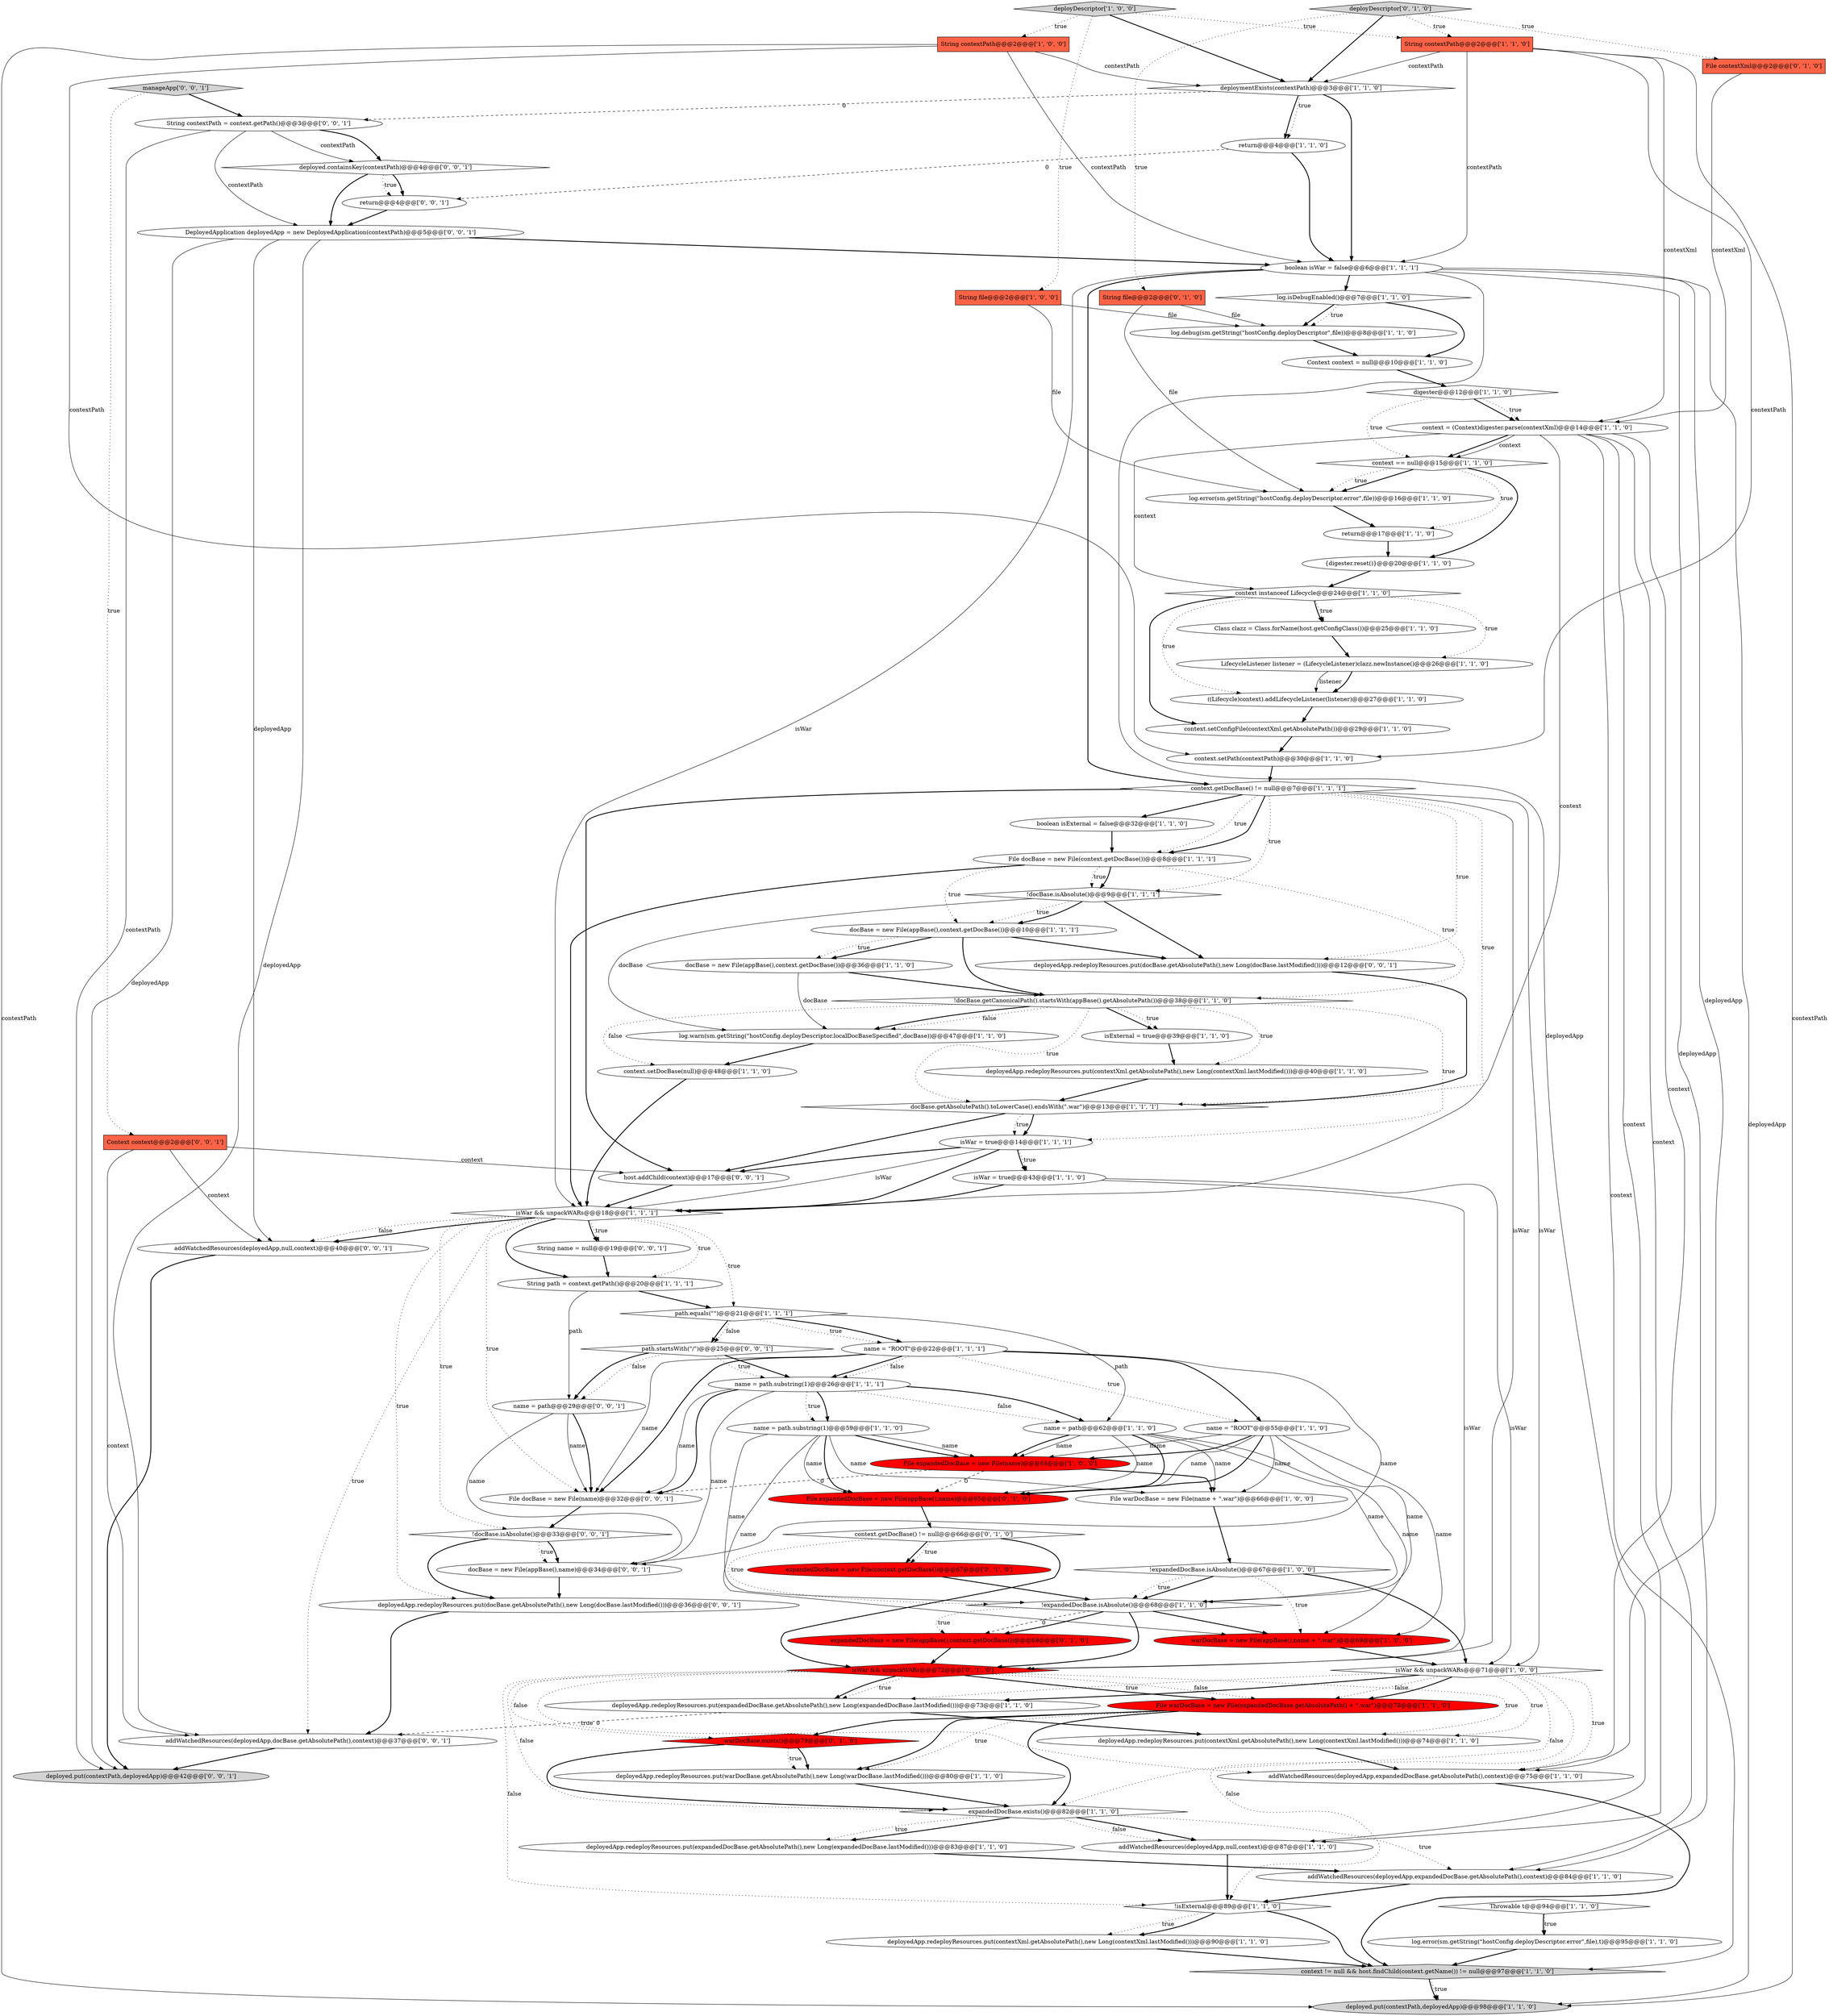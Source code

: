 digraph {
29 [style = filled, label = "context instanceof Lifecycle@@@24@@@['1', '1', '0']", fillcolor = white, shape = diamond image = "AAA0AAABBB1BBB"];
52 [style = filled, label = "!docBase.getCanonicalPath().startsWith(appBase().getAbsolutePath())@@@38@@@['1', '1', '0']", fillcolor = white, shape = diamond image = "AAA0AAABBB1BBB"];
73 [style = filled, label = "expandedDocBase = new File(appBase(),context.getDocBase())@@@69@@@['0', '1', '0']", fillcolor = red, shape = ellipse image = "AAA1AAABBB2BBB"];
25 [style = filled, label = "log.debug(sm.getString(\"hostConfig.deployDescriptor\",file))@@@8@@@['1', '1', '0']", fillcolor = white, shape = ellipse image = "AAA0AAABBB1BBB"];
82 [style = filled, label = "manageApp['0', '0', '1']", fillcolor = lightgray, shape = diamond image = "AAA0AAABBB3BBB"];
10 [style = filled, label = "Context context = null@@@10@@@['1', '1', '0']", fillcolor = white, shape = ellipse image = "AAA0AAABBB1BBB"];
49 [style = filled, label = "((Lifecycle)context).addLifecycleListener(listener)@@@27@@@['1', '1', '0']", fillcolor = white, shape = ellipse image = "AAA0AAABBB1BBB"];
84 [style = filled, label = "!docBase.isAbsolute()@@@33@@@['0', '0', '1']", fillcolor = white, shape = diamond image = "AAA0AAABBB3BBB"];
7 [style = filled, label = "deployedApp.redeployResources.put(contextXml.getAbsolutePath(),new Long(contextXml.lastModified()))@@@40@@@['1', '1', '0']", fillcolor = white, shape = ellipse image = "AAA0AAABBB1BBB"];
87 [style = filled, label = "docBase = new File(appBase(),name)@@@34@@@['0', '0', '1']", fillcolor = white, shape = ellipse image = "AAA0AAABBB3BBB"];
20 [style = filled, label = "deployedApp.redeployResources.put(warDocBase.getAbsolutePath(),new Long(warDocBase.lastModified()))@@@80@@@['1', '1', '0']", fillcolor = white, shape = ellipse image = "AAA0AAABBB1BBB"];
18 [style = filled, label = "Class clazz = Class.forName(host.getConfigClass())@@@25@@@['1', '1', '0']", fillcolor = white, shape = ellipse image = "AAA0AAABBB1BBB"];
56 [style = filled, label = "String contextPath@@@2@@@['1', '1', '0']", fillcolor = tomato, shape = box image = "AAA0AAABBB1BBB"];
64 [style = filled, label = "deployedApp.redeployResources.put(expandedDocBase.getAbsolutePath(),new Long(expandedDocBase.lastModified()))@@@73@@@['1', '1', '0']", fillcolor = white, shape = ellipse image = "AAA0AAABBB1BBB"];
6 [style = filled, label = "String file@@@2@@@['1', '0', '0']", fillcolor = tomato, shape = box image = "AAA0AAABBB1BBB"];
77 [style = filled, label = "DeployedApplication deployedApp = new DeployedApplication(contextPath)@@@5@@@['0', '0', '1']", fillcolor = white, shape = ellipse image = "AAA0AAABBB3BBB"];
44 [style = filled, label = "boolean isExternal = false@@@32@@@['1', '1', '0']", fillcolor = white, shape = ellipse image = "AAA0AAABBB1BBB"];
28 [style = filled, label = "deploymentExists(contextPath)@@@3@@@['1', '1', '0']", fillcolor = white, shape = diamond image = "AAA0AAABBB1BBB"];
76 [style = filled, label = "path.startsWith(\"/\")@@@25@@@['0', '0', '1']", fillcolor = white, shape = diamond image = "AAA0AAABBB3BBB"];
23 [style = filled, label = "!docBase.isAbsolute()@@@9@@@['1', '1', '1']", fillcolor = white, shape = diamond image = "AAA0AAABBB1BBB"];
22 [style = filled, label = "isWar && unpackWARs@@@18@@@['1', '1', '1']", fillcolor = white, shape = diamond image = "AAA0AAABBB1BBB"];
27 [style = filled, label = "Throwable t@@@94@@@['1', '1', '0']", fillcolor = white, shape = diamond image = "AAA0AAABBB1BBB"];
31 [style = filled, label = "File warDocBase = new File(expandedDocBase.getAbsolutePath() + \".war\")@@@78@@@['1', '1', '0']", fillcolor = red, shape = ellipse image = "AAA1AAABBB1BBB"];
88 [style = filled, label = "File docBase = new File(name)@@@32@@@['0', '0', '1']", fillcolor = white, shape = ellipse image = "AAA0AAABBB3BBB"];
54 [style = filled, label = "log.isDebugEnabled()@@@7@@@['1', '1', '0']", fillcolor = white, shape = diamond image = "AAA0AAABBB1BBB"];
13 [style = filled, label = "context.setPath(contextPath)@@@30@@@['1', '1', '0']", fillcolor = white, shape = ellipse image = "AAA0AAABBB1BBB"];
43 [style = filled, label = "addWatchedResources(deployedApp,expandedDocBase.getAbsolutePath(),context)@@@75@@@['1', '1', '0']", fillcolor = white, shape = ellipse image = "AAA0AAABBB1BBB"];
42 [style = filled, label = "context != null && host.findChild(context.getName()) != null@@@97@@@['1', '1', '0']", fillcolor = lightgray, shape = diamond image = "AAA0AAABBB1BBB"];
60 [style = filled, label = "context.getDocBase() != null@@@7@@@['1', '1', '1']", fillcolor = white, shape = diamond image = "AAA0AAABBB1BBB"];
14 [style = filled, label = "context.setConfigFile(contextXml.getAbsolutePath())@@@29@@@['1', '1', '0']", fillcolor = white, shape = ellipse image = "AAA0AAABBB1BBB"];
40 [style = filled, label = "log.error(sm.getString(\"hostConfig.deployDescriptor.error\",file))@@@16@@@['1', '1', '0']", fillcolor = white, shape = ellipse image = "AAA0AAABBB1BBB"];
51 [style = filled, label = "String contextPath@@@2@@@['1', '0', '0']", fillcolor = tomato, shape = box image = "AAA0AAABBB1BBB"];
0 [style = filled, label = "File warDocBase = new File(name + \".war\")@@@66@@@['1', '0', '0']", fillcolor = white, shape = ellipse image = "AAA0AAABBB1BBB"];
91 [style = filled, label = "addWatchedResources(deployedApp,docBase.getAbsolutePath(),context)@@@37@@@['0', '0', '1']", fillcolor = white, shape = ellipse image = "AAA0AAABBB3BBB"];
65 [style = filled, label = "expandedDocBase = new File(context.getDocBase())@@@67@@@['0', '1', '0']", fillcolor = red, shape = ellipse image = "AAA1AAABBB2BBB"];
32 [style = filled, label = "name = path@@@62@@@['1', '1', '0']", fillcolor = white, shape = ellipse image = "AAA0AAABBB1BBB"];
69 [style = filled, label = "String file@@@2@@@['0', '1', '0']", fillcolor = tomato, shape = box image = "AAA0AAABBB2BBB"];
75 [style = filled, label = "String contextPath = context.getPath()@@@3@@@['0', '0', '1']", fillcolor = white, shape = ellipse image = "AAA0AAABBB3BBB"];
57 [style = filled, label = "return@@@17@@@['1', '1', '0']", fillcolor = white, shape = ellipse image = "AAA0AAABBB1BBB"];
16 [style = filled, label = "!expandedDocBase.isAbsolute()@@@67@@@['1', '0', '0']", fillcolor = white, shape = diamond image = "AAA0AAABBB1BBB"];
21 [style = filled, label = "docBase = new File(appBase(),context.getDocBase())@@@10@@@['1', '1', '1']", fillcolor = white, shape = ellipse image = "AAA0AAABBB1BBB"];
81 [style = filled, label = "deployed.containsKey(contextPath)@@@4@@@['0', '0', '1']", fillcolor = white, shape = diamond image = "AAA0AAABBB3BBB"];
55 [style = filled, label = "{digester.reset()}@@@20@@@['1', '1', '0']", fillcolor = white, shape = ellipse image = "AAA0AAABBB1BBB"];
48 [style = filled, label = "String path = context.getPath()@@@20@@@['1', '1', '1']", fillcolor = white, shape = ellipse image = "AAA0AAABBB1BBB"];
79 [style = filled, label = "host.addChild(context)@@@17@@@['0', '0', '1']", fillcolor = white, shape = ellipse image = "AAA0AAABBB3BBB"];
58 [style = filled, label = "expandedDocBase.exists()@@@82@@@['1', '1', '0']", fillcolor = white, shape = diamond image = "AAA0AAABBB1BBB"];
11 [style = filled, label = "addWatchedResources(deployedApp,expandedDocBase.getAbsolutePath(),context)@@@84@@@['1', '1', '0']", fillcolor = white, shape = ellipse image = "AAA0AAABBB1BBB"];
86 [style = filled, label = "String name = null@@@19@@@['0', '0', '1']", fillcolor = white, shape = ellipse image = "AAA0AAABBB3BBB"];
9 [style = filled, label = "name = \"ROOT\"@@@22@@@['1', '1', '1']", fillcolor = white, shape = ellipse image = "AAA0AAABBB1BBB"];
74 [style = filled, label = "deployedApp.redeployResources.put(docBase.getAbsolutePath(),new Long(docBase.lastModified()))@@@36@@@['0', '0', '1']", fillcolor = white, shape = ellipse image = "AAA0AAABBB3BBB"];
12 [style = filled, label = "context.setDocBase(null)@@@48@@@['1', '1', '0']", fillcolor = white, shape = ellipse image = "AAA0AAABBB1BBB"];
47 [style = filled, label = "docBase.getAbsolutePath().toLowerCase().endsWith(\".war\")@@@13@@@['1', '1', '1']", fillcolor = white, shape = diamond image = "AAA0AAABBB1BBB"];
66 [style = filled, label = "isWar && unpackWARs@@@72@@@['0', '1', '0']", fillcolor = red, shape = diamond image = "AAA1AAABBB2BBB"];
1 [style = filled, label = "path.equals(\"\")@@@21@@@['1', '1', '1']", fillcolor = white, shape = diamond image = "AAA0AAABBB1BBB"];
3 [style = filled, label = "boolean isWar = false@@@6@@@['1', '1', '1']", fillcolor = white, shape = ellipse image = "AAA0AAABBB1BBB"];
37 [style = filled, label = "deployedApp.redeployResources.put(contextXml.getAbsolutePath(),new Long(contextXml.lastModified()))@@@90@@@['1', '1', '0']", fillcolor = white, shape = ellipse image = "AAA0AAABBB1BBB"];
67 [style = filled, label = "File expandedDocBase = new File(appBase(),name)@@@65@@@['0', '1', '0']", fillcolor = red, shape = ellipse image = "AAA1AAABBB2BBB"];
68 [style = filled, label = "File contextXml@@@2@@@['0', '1', '0']", fillcolor = tomato, shape = box image = "AAA0AAABBB2BBB"];
80 [style = filled, label = "deployed.put(contextPath,deployedApp)@@@42@@@['0', '0', '1']", fillcolor = lightgray, shape = ellipse image = "AAA0AAABBB3BBB"];
30 [style = filled, label = "log.warn(sm.getString(\"hostConfig.deployDescriptor.localDocBaseSpecified\",docBase))@@@47@@@['1', '1', '0']", fillcolor = white, shape = ellipse image = "AAA0AAABBB1BBB"];
41 [style = filled, label = "isWar = true@@@14@@@['1', '1', '1']", fillcolor = white, shape = ellipse image = "AAA0AAABBB1BBB"];
45 [style = filled, label = "deployed.put(contextPath,deployedApp)@@@98@@@['1', '1', '0']", fillcolor = lightgray, shape = ellipse image = "AAA0AAABBB1BBB"];
4 [style = filled, label = "File docBase = new File(context.getDocBase())@@@8@@@['1', '1', '1']", fillcolor = white, shape = ellipse image = "AAA0AAABBB1BBB"];
63 [style = filled, label = "name = \"ROOT\"@@@55@@@['1', '1', '0']", fillcolor = white, shape = ellipse image = "AAA0AAABBB1BBB"];
90 [style = filled, label = "return@@@4@@@['0', '0', '1']", fillcolor = white, shape = ellipse image = "AAA0AAABBB3BBB"];
24 [style = filled, label = "digester@@@12@@@['1', '1', '0']", fillcolor = white, shape = diamond image = "AAA0AAABBB1BBB"];
36 [style = filled, label = "!expandedDocBase.isAbsolute()@@@68@@@['1', '1', '0']", fillcolor = white, shape = diamond image = "AAA0AAABBB1BBB"];
46 [style = filled, label = "docBase = new File(appBase(),context.getDocBase())@@@36@@@['1', '1', '0']", fillcolor = white, shape = ellipse image = "AAA0AAABBB1BBB"];
17 [style = filled, label = "isWar && unpackWARs@@@71@@@['1', '0', '0']", fillcolor = white, shape = diamond image = "AAA0AAABBB1BBB"];
50 [style = filled, label = "!isExternal@@@89@@@['1', '1', '0']", fillcolor = white, shape = diamond image = "AAA0AAABBB1BBB"];
5 [style = filled, label = "deployDescriptor['1', '0', '0']", fillcolor = lightgray, shape = diamond image = "AAA0AAABBB1BBB"];
59 [style = filled, label = "addWatchedResources(deployedApp,null,context)@@@87@@@['1', '1', '0']", fillcolor = white, shape = ellipse image = "AAA0AAABBB1BBB"];
26 [style = filled, label = "File expandedDocBase = new File(name)@@@65@@@['1', '0', '0']", fillcolor = red, shape = ellipse image = "AAA1AAABBB1BBB"];
83 [style = filled, label = "Context context@@@2@@@['0', '0', '1']", fillcolor = tomato, shape = box image = "AAA0AAABBB3BBB"];
53 [style = filled, label = "warDocBase = new File(appBase(),name + \".war\")@@@69@@@['1', '0', '0']", fillcolor = red, shape = ellipse image = "AAA1AAABBB1BBB"];
19 [style = filled, label = "isWar = true@@@43@@@['1', '1', '0']", fillcolor = white, shape = ellipse image = "AAA0AAABBB1BBB"];
89 [style = filled, label = "name = path@@@29@@@['0', '0', '1']", fillcolor = white, shape = ellipse image = "AAA0AAABBB3BBB"];
72 [style = filled, label = "warDocBase.exists()@@@79@@@['0', '1', '0']", fillcolor = red, shape = diamond image = "AAA1AAABBB2BBB"];
38 [style = filled, label = "name = path.substring(1)@@@26@@@['1', '1', '1']", fillcolor = white, shape = ellipse image = "AAA0AAABBB1BBB"];
39 [style = filled, label = "context = (Context)digester.parse(contextXml)@@@14@@@['1', '1', '0']", fillcolor = white, shape = ellipse image = "AAA0AAABBB1BBB"];
70 [style = filled, label = "deployDescriptor['0', '1', '0']", fillcolor = lightgray, shape = diamond image = "AAA0AAABBB2BBB"];
33 [style = filled, label = "LifecycleListener listener = (LifecycleListener)clazz.newInstance()@@@26@@@['1', '1', '0']", fillcolor = white, shape = ellipse image = "AAA0AAABBB1BBB"];
15 [style = filled, label = "name = path.substring(1)@@@59@@@['1', '1', '0']", fillcolor = white, shape = ellipse image = "AAA0AAABBB1BBB"];
78 [style = filled, label = "deployedApp.redeployResources.put(docBase.getAbsolutePath(),new Long(docBase.lastModified()))@@@12@@@['0', '0', '1']", fillcolor = white, shape = ellipse image = "AAA0AAABBB3BBB"];
61 [style = filled, label = "deployedApp.redeployResources.put(contextXml.getAbsolutePath(),new Long(contextXml.lastModified()))@@@74@@@['1', '1', '0']", fillcolor = white, shape = ellipse image = "AAA0AAABBB1BBB"];
35 [style = filled, label = "isExternal = true@@@39@@@['1', '1', '0']", fillcolor = white, shape = ellipse image = "AAA0AAABBB1BBB"];
2 [style = filled, label = "deployedApp.redeployResources.put(expandedDocBase.getAbsolutePath(),new Long(expandedDocBase.lastModified()))@@@83@@@['1', '1', '0']", fillcolor = white, shape = ellipse image = "AAA0AAABBB1BBB"];
62 [style = filled, label = "log.error(sm.getString(\"hostConfig.deployDescriptor.error\",file),t)@@@95@@@['1', '1', '0']", fillcolor = white, shape = ellipse image = "AAA0AAABBB1BBB"];
8 [style = filled, label = "return@@@4@@@['1', '1', '0']", fillcolor = white, shape = ellipse image = "AAA0AAABBB1BBB"];
71 [style = filled, label = "context.getDocBase() != null@@@66@@@['0', '1', '0']", fillcolor = white, shape = diamond image = "AAA0AAABBB2BBB"];
34 [style = filled, label = "context == null@@@15@@@['1', '1', '0']", fillcolor = white, shape = diamond image = "AAA0AAABBB1BBB"];
85 [style = filled, label = "addWatchedResources(deployedApp,null,context)@@@40@@@['0', '0', '1']", fillcolor = white, shape = ellipse image = "AAA0AAABBB3BBB"];
3->22 [style = solid, label="isWar"];
77->85 [style = solid, label="deployedApp"];
39->59 [style = solid, label="context"];
61->43 [style = bold, label=""];
32->26 [style = solid, label="name"];
20->58 [style = bold, label=""];
41->19 [style = bold, label=""];
6->40 [style = solid, label="file"];
42->45 [style = bold, label=""];
63->36 [style = solid, label="name"];
19->17 [style = solid, label="isWar"];
10->24 [style = bold, label=""];
22->86 [style = dotted, label="true"];
49->14 [style = bold, label=""];
36->53 [style = bold, label=""];
29->49 [style = dotted, label="true"];
58->2 [style = dotted, label="true"];
43->42 [style = bold, label=""];
38->32 [style = dotted, label="false"];
24->39 [style = bold, label=""];
38->88 [style = bold, label=""];
21->52 [style = bold, label=""];
67->71 [style = bold, label=""];
5->28 [style = bold, label=""];
70->69 [style = dotted, label="true"];
17->50 [style = dotted, label="false"];
38->15 [style = bold, label=""];
60->4 [style = dotted, label="true"];
3->11 [style = solid, label="deployedApp"];
71->36 [style = dotted, label="true"];
29->18 [style = bold, label=""];
9->63 [style = bold, label=""];
17->58 [style = dotted, label="false"];
70->56 [style = dotted, label="true"];
21->46 [style = bold, label=""];
32->67 [style = bold, label=""];
87->74 [style = bold, label=""];
22->74 [style = dotted, label="true"];
38->15 [style = dotted, label="true"];
62->42 [style = bold, label=""];
3->43 [style = solid, label="deployedApp"];
66->64 [style = dotted, label="true"];
66->64 [style = bold, label=""];
17->64 [style = dotted, label="true"];
29->14 [style = bold, label=""];
82->75 [style = bold, label=""];
66->31 [style = bold, label=""];
64->91 [style = dashed, label="0"];
89->87 [style = solid, label="name"];
25->10 [style = bold, label=""];
58->59 [style = bold, label=""];
73->66 [style = bold, label=""];
28->3 [style = bold, label=""];
6->25 [style = solid, label="file"];
36->73 [style = dotted, label="true"];
41->22 [style = bold, label=""];
60->17 [style = solid, label="isWar"];
31->20 [style = bold, label=""];
9->38 [style = bold, label=""];
56->13 [style = solid, label="contextPath"];
81->90 [style = bold, label=""];
71->65 [style = bold, label=""];
22->85 [style = dotted, label="false"];
48->1 [style = bold, label=""];
35->7 [style = bold, label=""];
63->53 [style = solid, label="name"];
12->22 [style = bold, label=""];
52->35 [style = bold, label=""];
70->28 [style = bold, label=""];
39->22 [style = solid, label="context"];
29->18 [style = dotted, label="true"];
15->67 [style = solid, label="name"];
82->83 [style = dotted, label="true"];
50->37 [style = dotted, label="true"];
28->8 [style = dotted, label="true"];
55->29 [style = bold, label=""];
90->77 [style = bold, label=""];
38->87 [style = solid, label="name"];
56->39 [style = solid, label="contextXml"];
39->34 [style = bold, label=""];
39->43 [style = solid, label="context"];
4->23 [style = dotted, label="true"];
57->55 [style = bold, label=""];
50->37 [style = bold, label=""];
9->88 [style = solid, label="name"];
41->22 [style = solid, label="isWar"];
23->21 [style = dotted, label="true"];
15->67 [style = bold, label=""];
77->80 [style = solid, label="deployedApp"];
5->6 [style = dotted, label="true"];
81->77 [style = bold, label=""];
83->79 [style = solid, label="context"];
58->2 [style = bold, label=""];
76->38 [style = bold, label=""];
83->91 [style = solid, label="context"];
16->17 [style = bold, label=""];
66->31 [style = dotted, label="false"];
22->84 [style = dotted, label="true"];
72->20 [style = bold, label=""];
36->73 [style = dashed, label="0"];
32->26 [style = bold, label=""];
4->52 [style = dotted, label="true"];
39->11 [style = solid, label="context"];
38->32 [style = bold, label=""];
13->60 [style = bold, label=""];
81->90 [style = dotted, label="true"];
3->54 [style = bold, label=""];
70->68 [style = dotted, label="true"];
26->0 [style = bold, label=""];
47->41 [style = dotted, label="true"];
54->25 [style = bold, label=""];
76->89 [style = bold, label=""];
83->85 [style = solid, label="context"];
44->4 [style = bold, label=""];
56->28 [style = solid, label="contextPath"];
60->47 [style = dotted, label="true"];
26->67 [style = dashed, label="0"];
24->34 [style = dotted, label="true"];
79->22 [style = bold, label=""];
3->59 [style = solid, label="deployedApp"];
17->43 [style = dotted, label="true"];
47->41 [style = bold, label=""];
76->89 [style = dotted, label="false"];
1->76 [style = bold, label=""];
51->45 [style = solid, label="contextPath"];
52->41 [style = dotted, label="true"];
23->30 [style = solid, label="docBase"];
52->30 [style = dotted, label="false"];
75->80 [style = solid, label="contextPath"];
17->64 [style = bold, label=""];
42->45 [style = dotted, label="true"];
22->91 [style = dotted, label="true"];
19->22 [style = bold, label=""];
36->66 [style = bold, label=""];
4->22 [style = bold, label=""];
4->23 [style = bold, label=""];
88->84 [style = bold, label=""];
52->12 [style = dotted, label="false"];
85->80 [style = bold, label=""];
38->88 [style = solid, label="name"];
60->44 [style = bold, label=""];
59->50 [style = bold, label=""];
0->16 [style = bold, label=""];
16->36 [style = bold, label=""];
34->40 [style = bold, label=""];
21->46 [style = dotted, label="true"];
63->67 [style = solid, label="name"];
39->42 [style = solid, label="context"];
22->48 [style = bold, label=""];
63->26 [style = bold, label=""];
15->26 [style = solid, label="name"];
27->62 [style = bold, label=""];
9->88 [style = bold, label=""];
24->39 [style = dotted, label="true"];
8->3 [style = bold, label=""];
32->0 [style = solid, label="name"];
17->61 [style = dotted, label="true"];
18->33 [style = bold, label=""];
16->36 [style = dotted, label="true"];
36->73 [style = bold, label=""];
32->67 [style = solid, label="name"];
34->55 [style = bold, label=""];
60->79 [style = bold, label=""];
21->78 [style = bold, label=""];
84->74 [style = bold, label=""];
60->66 [style = solid, label="isWar"];
68->39 [style = solid, label="contextXml"];
71->65 [style = dotted, label="true"];
47->79 [style = bold, label=""];
46->30 [style = solid, label="docBase"];
52->7 [style = dotted, label="true"];
1->9 [style = bold, label=""];
16->53 [style = dotted, label="true"];
4->21 [style = dotted, label="true"];
22->85 [style = bold, label=""];
3->45 [style = solid, label="deployedApp"];
69->25 [style = solid, label="file"];
22->1 [style = dotted, label="true"];
30->12 [style = bold, label=""];
69->40 [style = solid, label="file"];
75->77 [style = solid, label="contextPath"];
76->38 [style = dotted, label="true"];
50->42 [style = bold, label=""];
54->25 [style = dotted, label="true"];
51->3 [style = solid, label="contextPath"];
63->0 [style = solid, label="name"];
1->9 [style = dotted, label="true"];
75->81 [style = solid, label="contextPath"];
28->8 [style = bold, label=""];
63->67 [style = bold, label=""];
60->78 [style = dotted, label="true"];
22->48 [style = dotted, label="true"];
54->10 [style = bold, label=""];
11->50 [style = bold, label=""];
64->61 [style = bold, label=""];
22->88 [style = dotted, label="true"];
52->47 [style = dotted, label="true"];
33->49 [style = bold, label=""];
14->13 [style = bold, label=""];
75->81 [style = bold, label=""];
23->78 [style = bold, label=""];
8->90 [style = dashed, label="0"];
33->49 [style = solid, label="listener"];
41->19 [style = dotted, label="true"];
66->58 [style = dotted, label="false"];
2->11 [style = bold, label=""];
34->40 [style = dotted, label="true"];
37->42 [style = bold, label=""];
71->66 [style = bold, label=""];
77->3 [style = bold, label=""];
31->72 [style = bold, label=""];
89->88 [style = solid, label="name"];
66->50 [style = dotted, label="false"];
5->51 [style = dotted, label="true"];
60->4 [style = bold, label=""];
74->91 [style = bold, label=""];
51->13 [style = solid, label="contextPath"];
66->61 [style = dotted, label="true"];
9->63 [style = dotted, label="true"];
17->31 [style = dotted, label="false"];
31->58 [style = bold, label=""];
7->47 [style = bold, label=""];
28->75 [style = dashed, label="0"];
15->0 [style = solid, label="name"];
5->56 [style = dotted, label="true"];
32->36 [style = solid, label="name"];
17->31 [style = bold, label=""];
1->32 [style = solid, label="path"];
60->23 [style = dotted, label="true"];
84->87 [style = dotted, label="true"];
41->79 [style = bold, label=""];
9->38 [style = dotted, label="false"];
19->66 [style = solid, label="isWar"];
34->57 [style = dotted, label="true"];
86->48 [style = bold, label=""];
15->36 [style = solid, label="name"];
48->89 [style = solid, label="path"];
58->59 [style = dotted, label="false"];
9->87 [style = solid, label="name"];
46->52 [style = bold, label=""];
31->20 [style = dotted, label="true"];
66->72 [style = dotted, label="false"];
40->57 [style = bold, label=""];
15->26 [style = bold, label=""];
65->36 [style = bold, label=""];
78->47 [style = bold, label=""];
84->87 [style = bold, label=""];
23->21 [style = bold, label=""];
63->26 [style = solid, label="name"];
72->58 [style = bold, label=""];
26->88 [style = dashed, label="0"];
27->62 [style = dotted, label="true"];
91->80 [style = bold, label=""];
53->17 [style = bold, label=""];
52->35 [style = dotted, label="true"];
22->86 [style = bold, label=""];
32->53 [style = solid, label="name"];
29->33 [style = dotted, label="true"];
15->53 [style = solid, label="name"];
56->3 [style = solid, label="contextPath"];
39->29 [style = solid, label="context"];
51->28 [style = solid, label="contextPath"];
66->43 [style = dotted, label="true"];
89->88 [style = bold, label=""];
39->34 [style = solid, label="context"];
77->91 [style = solid, label="deployedApp"];
56->45 [style = solid, label="contextPath"];
1->76 [style = dotted, label="false"];
52->30 [style = bold, label=""];
72->20 [style = dotted, label="true"];
58->11 [style = dotted, label="true"];
3->60 [style = bold, label=""];
}
